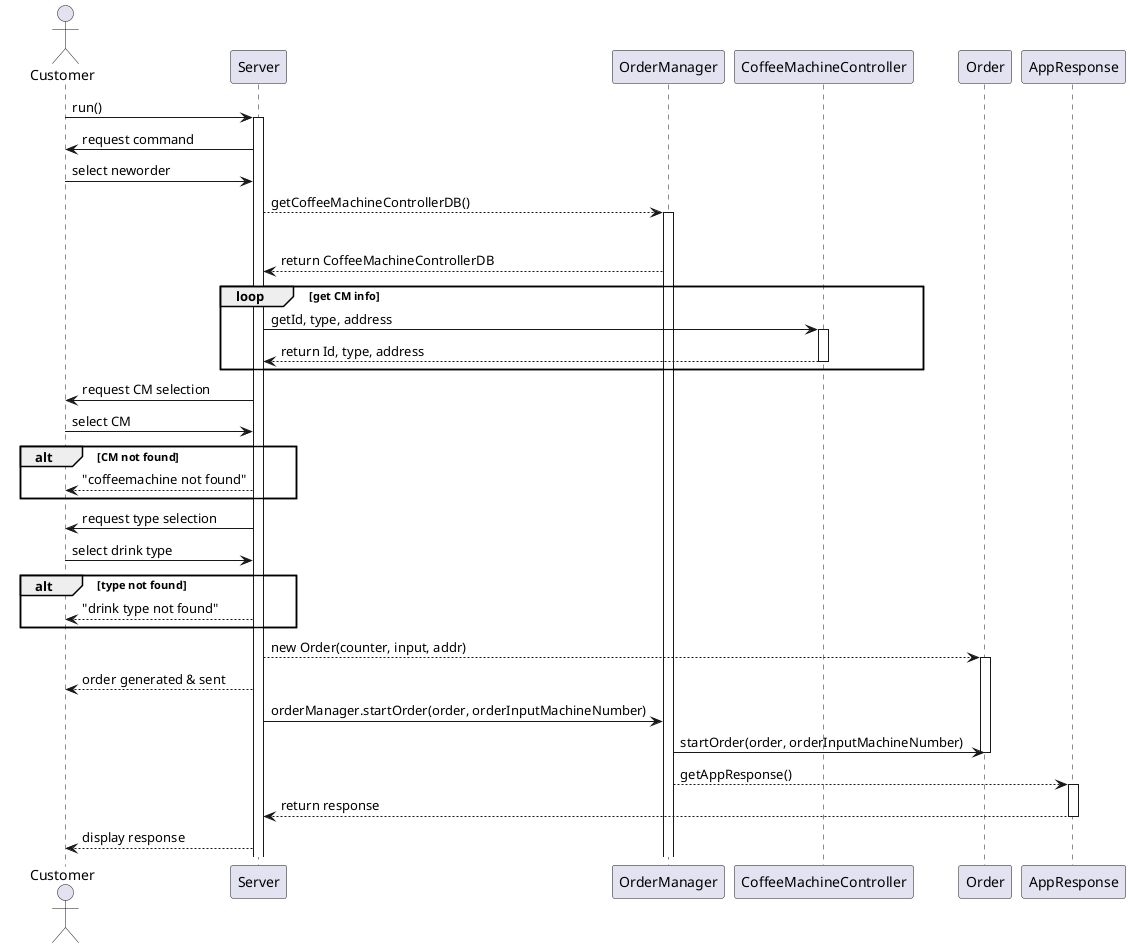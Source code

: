 @startuml

actor Customer
Customer -> Server : run()
activate Server
Server -> Customer : request command
Customer -> Server : select neworder
Server --> OrderManager : getCoffeeMachineControllerDB()
loop get CM status
activate OrderManager
OrderManager --> Server : return CoffeeMachineControllerDB
loop get CM info
Server -> CoffeeMachineController : getId, type, address
activate CoffeeMachineController 
CoffeeMachineController --> Server : return Id, type, address
deactivate CoffeeMachineController
end loop
Server -> Customer : request CM selection
Customer -> Server : select CM
alt CM not found
Server --> Customer : "coffeemachine not found"
end alt
Server -> Customer : request type selection 
Customer -> Server : select drink type
alt type not found
Server --> Customer : "drink type not found"
end alt
Server --> Order : new Order(counter, input, addr)
activate Order
Server --> Customer : order generated & sent
Server -> OrderManager : orderManager.startOrder(order, orderInputMachineNumber)
OrderManager -> Order : startOrder(order, orderInputMachineNumber)
deactivate Order
OrderManager --> AppResponse : getAppResponse()
activate AppResponse
AppResponse --> Server : return response
deactivate AppResponse
Server --> Customer : display response
@enduml